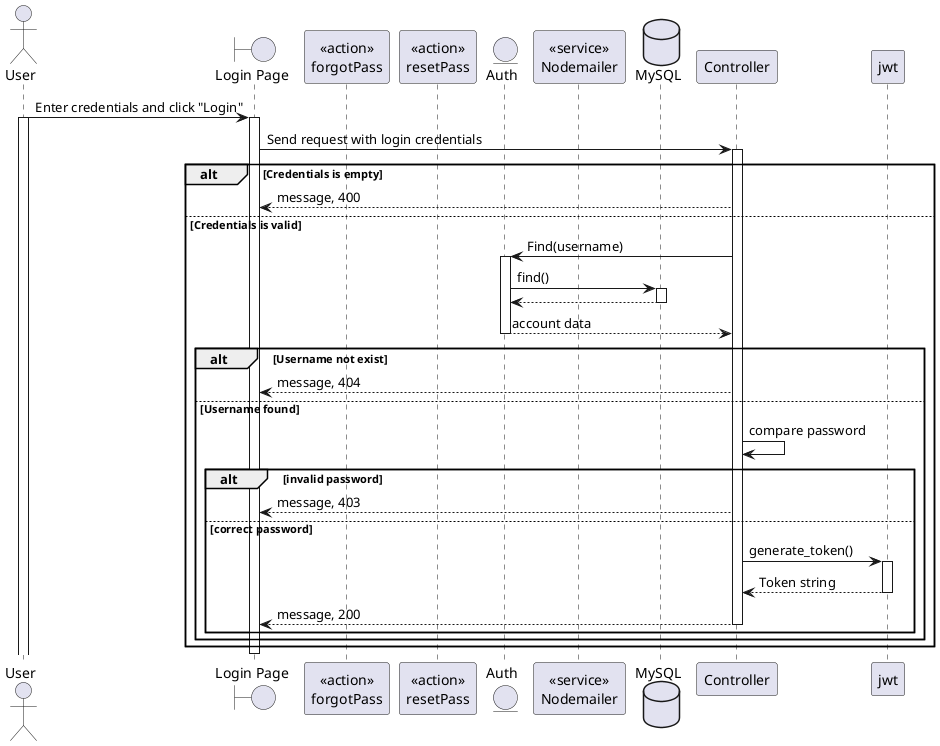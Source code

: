 @startuml
actor User
boundary "Login Page" as Client
participant "<<action>>\nforgotPass" as Controller1
participant "<<action>>\nresetPass" as Controller2
entity "Auth" as Model
participant "<<service>>\nNodemailer" as mail
database "MySQL" as DB

User -> Client: Enter credentials and click "Login"
activate User
activate Client

Client -> Controller: Send request with login credentials
activate Controller
    alt Credentials is empty
        Controller --> Client: message, 400
    else Credentials is valid 
        Controller -> Model: Find(username)
        activate Model
        Model -> DB: find()
        activate DB
        DB --> Model
        deactivate DB
        Model --> Controller: account data
        deactivate Model
        alt Username not exist
            Controller --> Client: message, 404
        else Username found
            Controller -> Controller: compare password
            alt invalid password
                Controller --> Client: message, 403
            else correct password
                Controller -> jwt: generate_token()
                activate jwt
                jwt --> Controller: Token string
                deactivate jwt
                Controller --> Client: message, 200
                deactivate Controller
            end
        end

    end
    deactivate Client




@enduml
